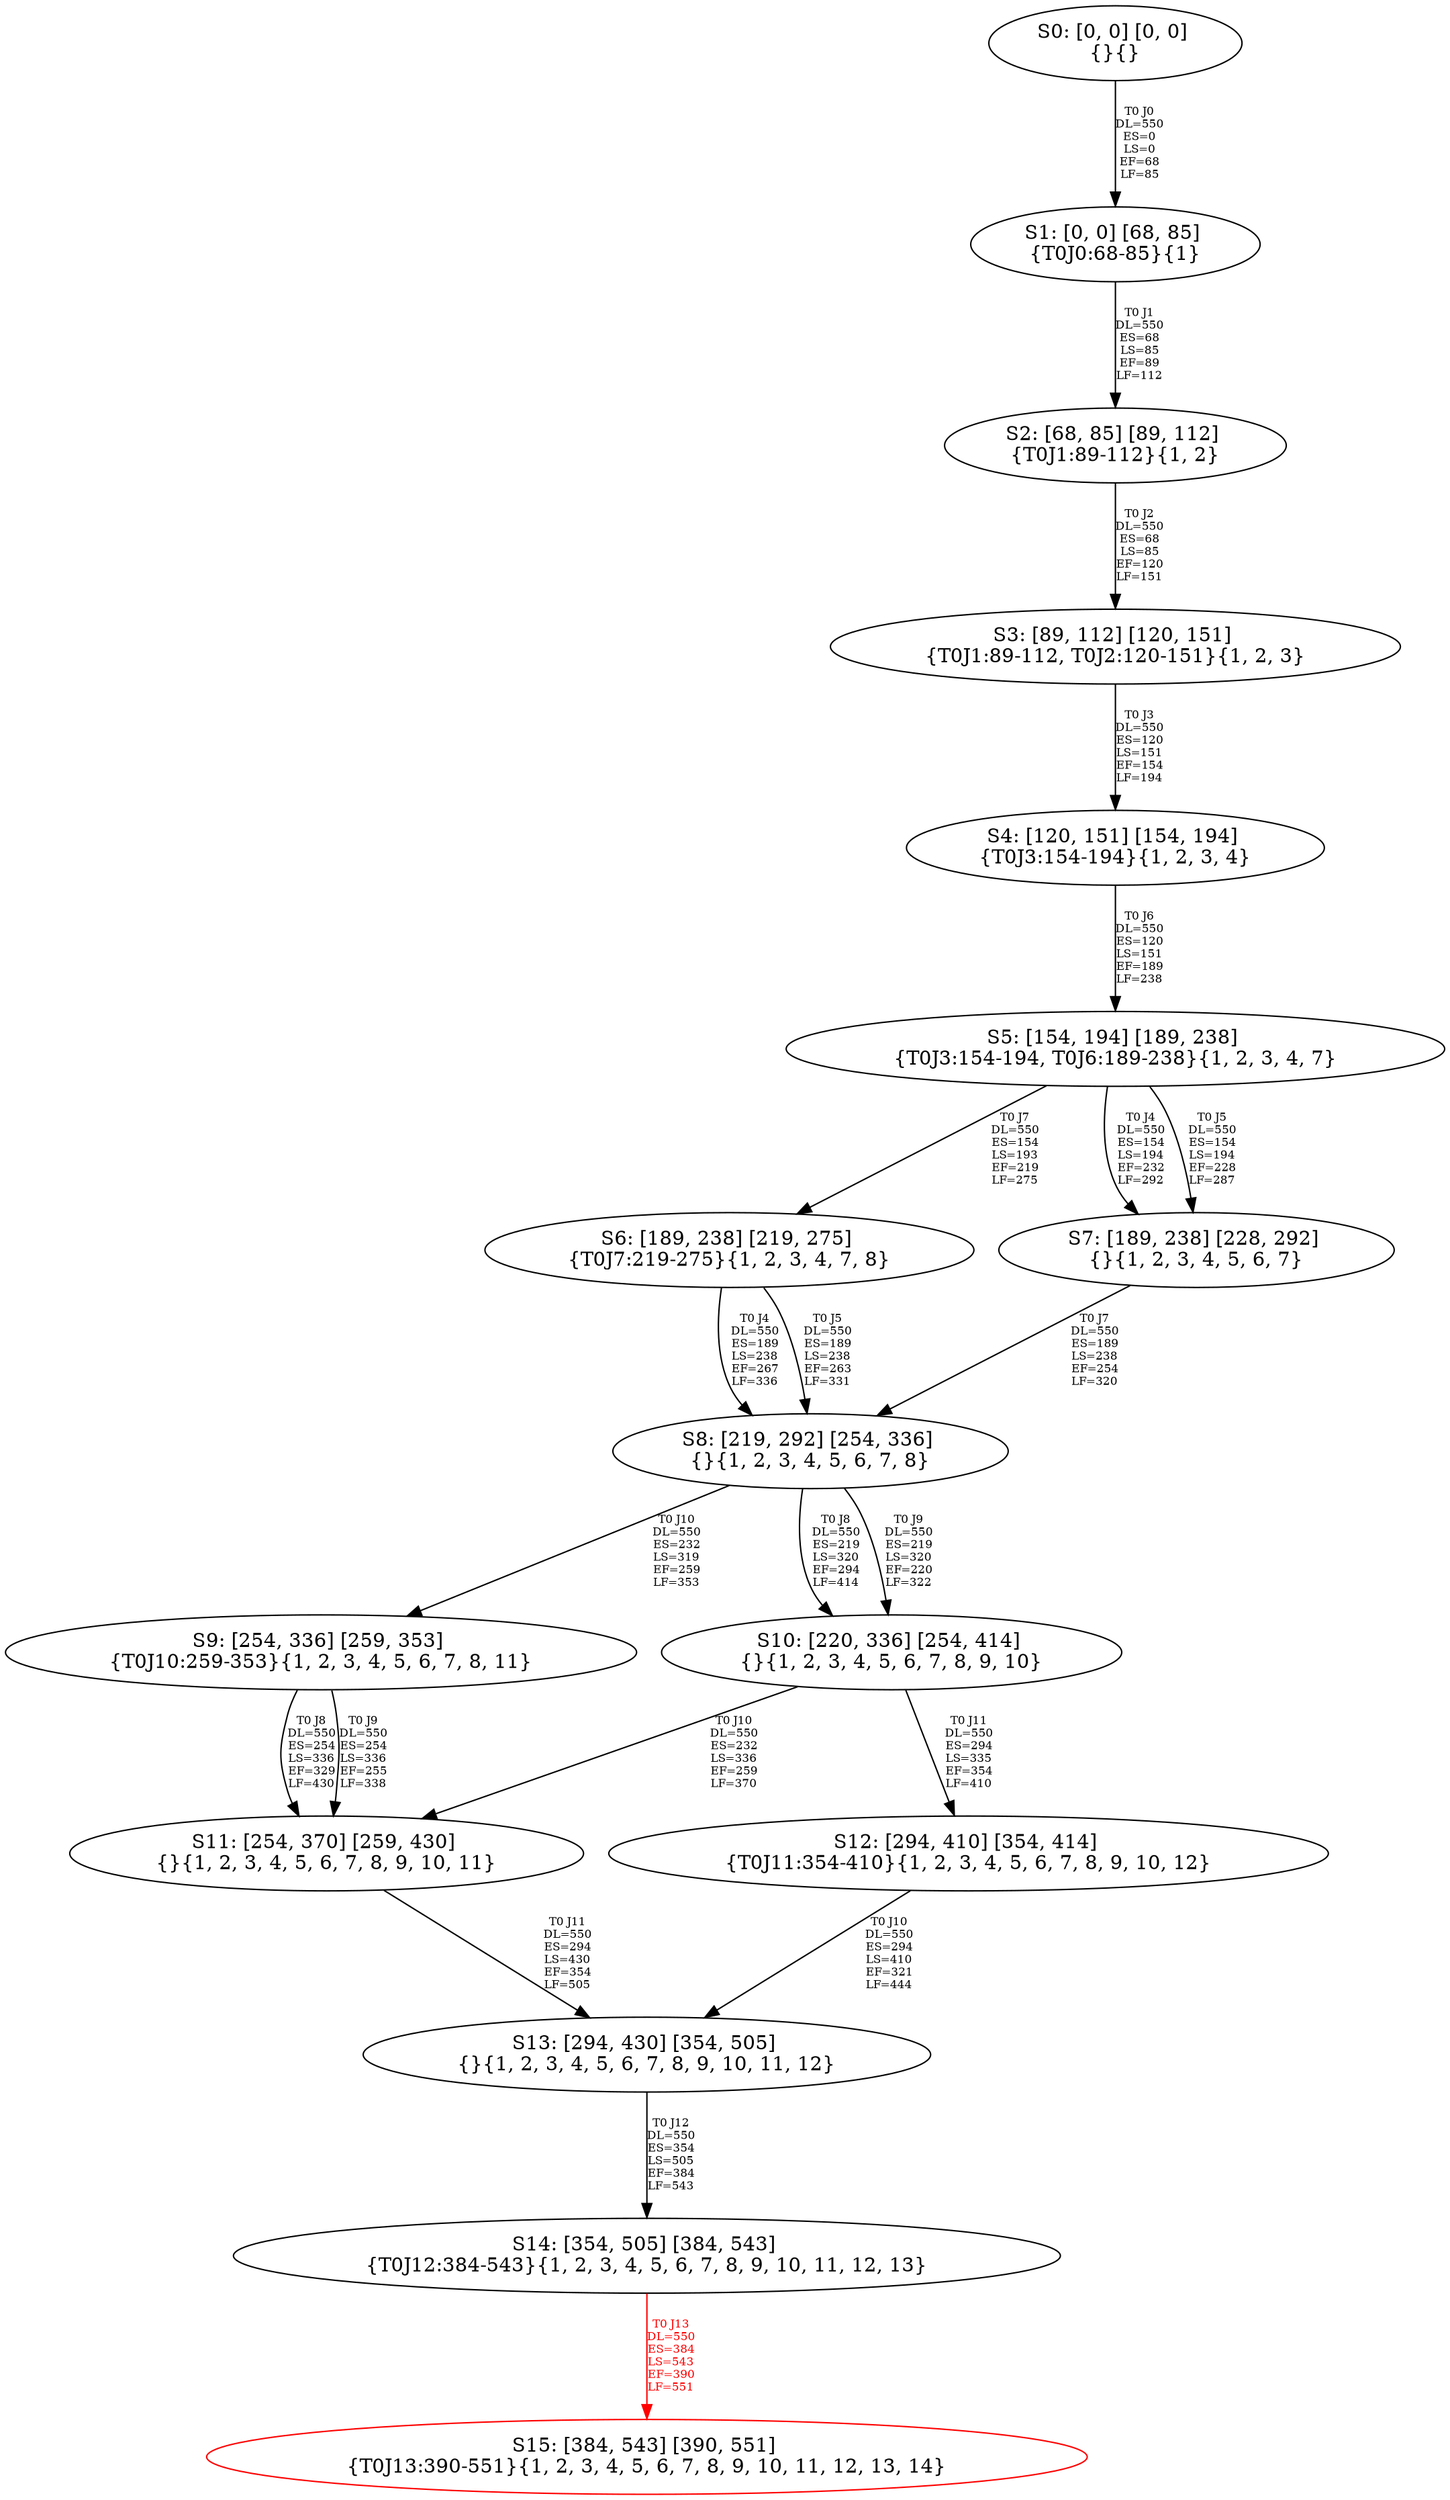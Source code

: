 digraph {
	S0[label="S0: [0, 0] [0, 0] \n{}{}"];
	S1[label="S1: [0, 0] [68, 85] \n{T0J0:68-85}{1}"];
	S2[label="S2: [68, 85] [89, 112] \n{T0J1:89-112}{1, 2}"];
	S3[label="S3: [89, 112] [120, 151] \n{T0J1:89-112, T0J2:120-151}{1, 2, 3}"];
	S4[label="S4: [120, 151] [154, 194] \n{T0J3:154-194}{1, 2, 3, 4}"];
	S5[label="S5: [154, 194] [189, 238] \n{T0J3:154-194, T0J6:189-238}{1, 2, 3, 4, 7}"];
	S6[label="S6: [189, 238] [219, 275] \n{T0J7:219-275}{1, 2, 3, 4, 7, 8}"];
	S7[label="S7: [189, 238] [228, 292] \n{}{1, 2, 3, 4, 5, 6, 7}"];
	S8[label="S8: [219, 292] [254, 336] \n{}{1, 2, 3, 4, 5, 6, 7, 8}"];
	S9[label="S9: [254, 336] [259, 353] \n{T0J10:259-353}{1, 2, 3, 4, 5, 6, 7, 8, 11}"];
	S10[label="S10: [220, 336] [254, 414] \n{}{1, 2, 3, 4, 5, 6, 7, 8, 9, 10}"];
	S11[label="S11: [254, 370] [259, 430] \n{}{1, 2, 3, 4, 5, 6, 7, 8, 9, 10, 11}"];
	S12[label="S12: [294, 410] [354, 414] \n{T0J11:354-410}{1, 2, 3, 4, 5, 6, 7, 8, 9, 10, 12}"];
	S13[label="S13: [294, 430] [354, 505] \n{}{1, 2, 3, 4, 5, 6, 7, 8, 9, 10, 11, 12}"];
	S14[label="S14: [354, 505] [384, 543] \n{T0J12:384-543}{1, 2, 3, 4, 5, 6, 7, 8, 9, 10, 11, 12, 13}"];
	S15[label="S15: [384, 543] [390, 551] \n{T0J13:390-551}{1, 2, 3, 4, 5, 6, 7, 8, 9, 10, 11, 12, 13, 14}"];
	S0 -> S1[label="T0 J0\nDL=550\nES=0\nLS=0\nEF=68\nLF=85",fontsize=8];
	S1 -> S2[label="T0 J1\nDL=550\nES=68\nLS=85\nEF=89\nLF=112",fontsize=8];
	S2 -> S3[label="T0 J2\nDL=550\nES=68\nLS=85\nEF=120\nLF=151",fontsize=8];
	S3 -> S4[label="T0 J3\nDL=550\nES=120\nLS=151\nEF=154\nLF=194",fontsize=8];
	S4 -> S5[label="T0 J6\nDL=550\nES=120\nLS=151\nEF=189\nLF=238",fontsize=8];
	S5 -> S7[label="T0 J4\nDL=550\nES=154\nLS=194\nEF=232\nLF=292",fontsize=8];
	S5 -> S7[label="T0 J5\nDL=550\nES=154\nLS=194\nEF=228\nLF=287",fontsize=8];
	S5 -> S6[label="T0 J7\nDL=550\nES=154\nLS=193\nEF=219\nLF=275",fontsize=8];
	S6 -> S8[label="T0 J4\nDL=550\nES=189\nLS=238\nEF=267\nLF=336",fontsize=8];
	S6 -> S8[label="T0 J5\nDL=550\nES=189\nLS=238\nEF=263\nLF=331",fontsize=8];
	S7 -> S8[label="T0 J7\nDL=550\nES=189\nLS=238\nEF=254\nLF=320",fontsize=8];
	S8 -> S10[label="T0 J8\nDL=550\nES=219\nLS=320\nEF=294\nLF=414",fontsize=8];
	S8 -> S10[label="T0 J9\nDL=550\nES=219\nLS=320\nEF=220\nLF=322",fontsize=8];
	S8 -> S9[label="T0 J10\nDL=550\nES=232\nLS=319\nEF=259\nLF=353",fontsize=8];
	S9 -> S11[label="T0 J8\nDL=550\nES=254\nLS=336\nEF=329\nLF=430",fontsize=8];
	S9 -> S11[label="T0 J9\nDL=550\nES=254\nLS=336\nEF=255\nLF=338",fontsize=8];
	S10 -> S11[label="T0 J10\nDL=550\nES=232\nLS=336\nEF=259\nLF=370",fontsize=8];
	S10 -> S12[label="T0 J11\nDL=550\nES=294\nLS=335\nEF=354\nLF=410",fontsize=8];
	S11 -> S13[label="T0 J11\nDL=550\nES=294\nLS=430\nEF=354\nLF=505",fontsize=8];
	S12 -> S13[label="T0 J10\nDL=550\nES=294\nLS=410\nEF=321\nLF=444",fontsize=8];
	S13 -> S14[label="T0 J12\nDL=550\nES=354\nLS=505\nEF=384\nLF=543",fontsize=8];
	S14 -> S15[label="T0 J13\nDL=550\nES=384\nLS=543\nEF=390\nLF=551",color=Red,fontcolor=Red,fontsize=8];
S15[color=Red];
}
